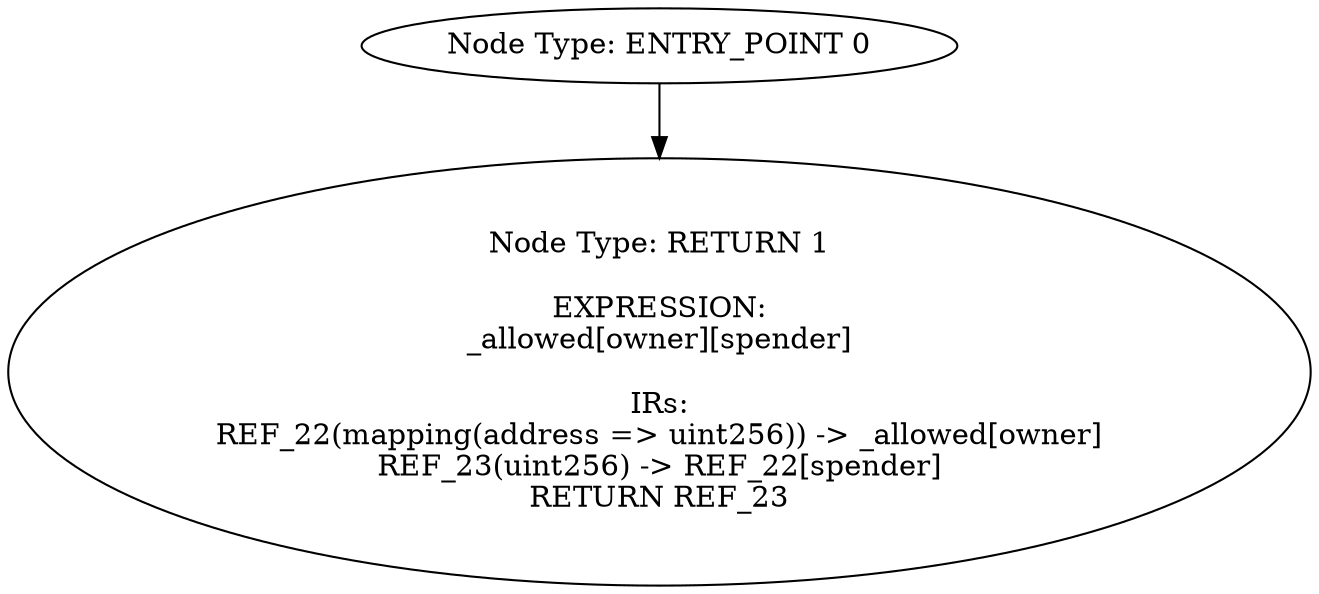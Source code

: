 digraph{
0[label="Node Type: ENTRY_POINT 0
"];
0->1;
1[label="Node Type: RETURN 1

EXPRESSION:
_allowed[owner][spender]

IRs:
REF_22(mapping(address => uint256)) -> _allowed[owner]
REF_23(uint256) -> REF_22[spender]
RETURN REF_23"];
}
